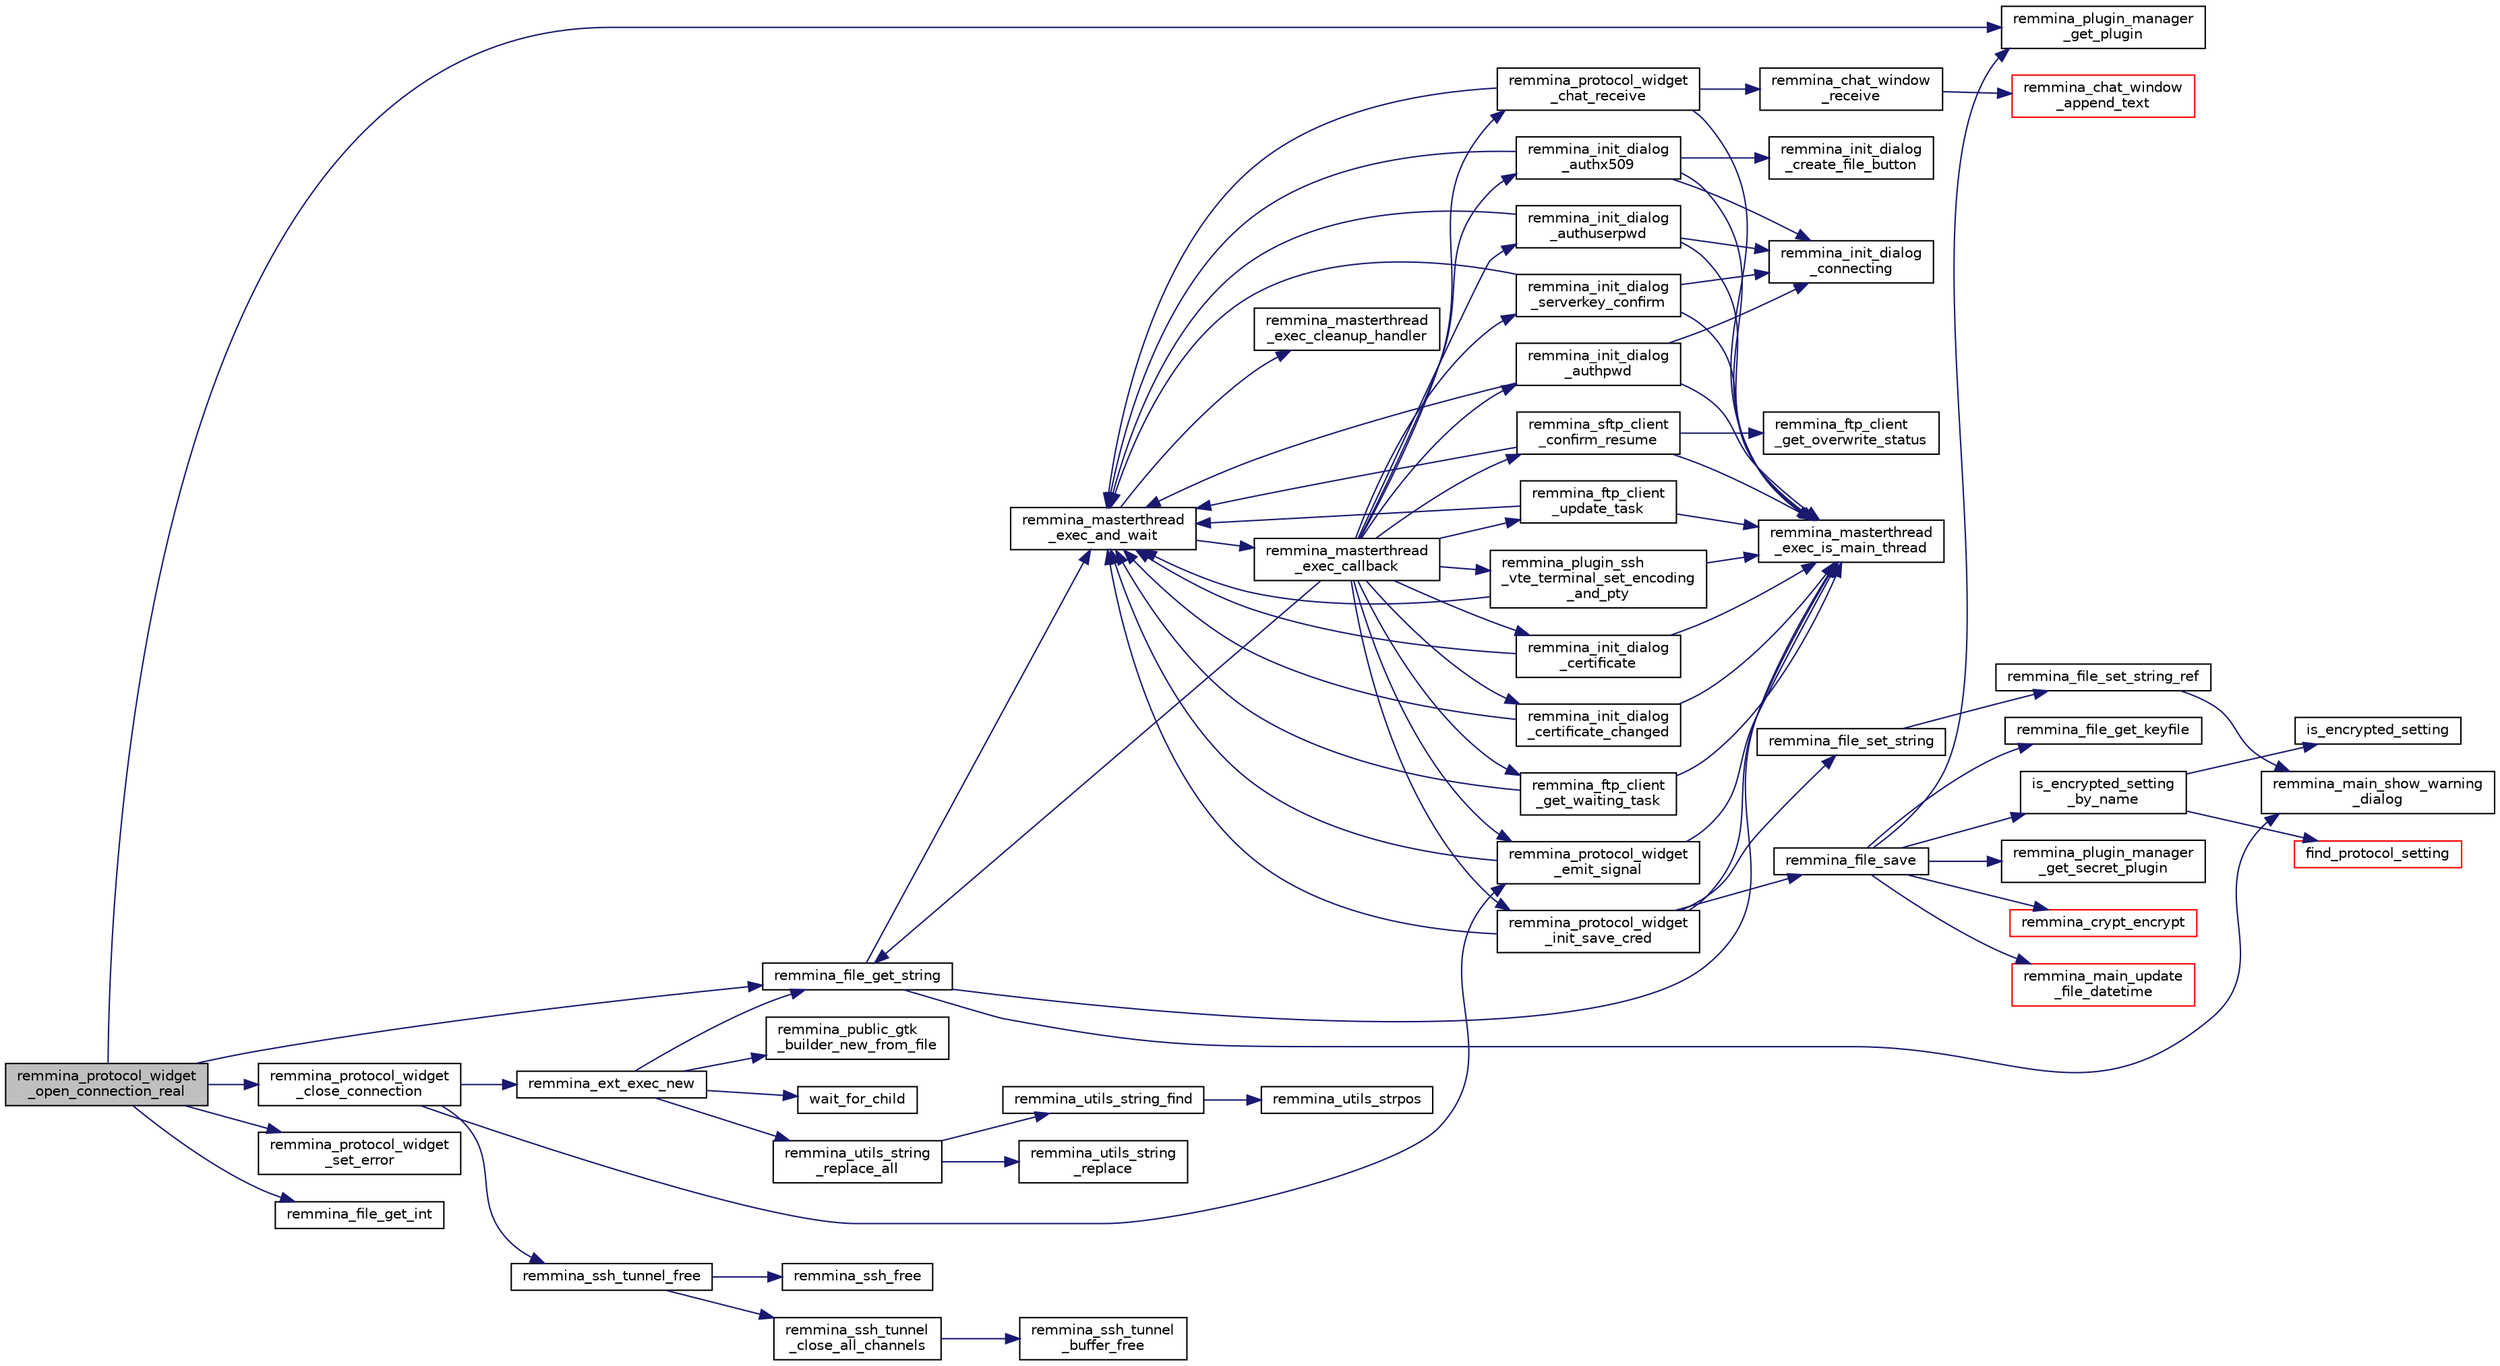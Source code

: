 digraph "remmina_protocol_widget_open_connection_real"
{
  edge [fontname="Helvetica",fontsize="10",labelfontname="Helvetica",labelfontsize="10"];
  node [fontname="Helvetica",fontsize="10",shape=record];
  rankdir="LR";
  Node3300 [label="remmina_protocol_widget\l_open_connection_real",height=0.2,width=0.4,color="black", fillcolor="grey75", style="filled", fontcolor="black"];
  Node3300 -> Node3301 [color="midnightblue",fontsize="10",style="solid",fontname="Helvetica"];
  Node3301 [label="remmina_plugin_manager\l_get_plugin",height=0.2,width=0.4,color="black", fillcolor="white", style="filled",URL="$remmina__plugin__manager_8c.html#a3872c8656a8a3d5147bcc603471c1932"];
  Node3300 -> Node3302 [color="midnightblue",fontsize="10",style="solid",fontname="Helvetica"];
  Node3302 [label="remmina_file_get_string",height=0.2,width=0.4,color="black", fillcolor="white", style="filled",URL="$remmina__file_8c.html#a8eb1b213d9d08c6ad13683ce05f4355e"];
  Node3302 -> Node3303 [color="midnightblue",fontsize="10",style="solid",fontname="Helvetica"];
  Node3303 [label="remmina_masterthread\l_exec_is_main_thread",height=0.2,width=0.4,color="black", fillcolor="white", style="filled",URL="$remmina__masterthread__exec_8c.html#a3a52e863a3a3da6da6bb5d36c13b7ff4"];
  Node3302 -> Node3304 [color="midnightblue",fontsize="10",style="solid",fontname="Helvetica"];
  Node3304 [label="remmina_masterthread\l_exec_and_wait",height=0.2,width=0.4,color="black", fillcolor="white", style="filled",URL="$remmina__masterthread__exec_8c.html#a14628c2470cac50e87916a70ea05c97d"];
  Node3304 -> Node3305 [color="midnightblue",fontsize="10",style="solid",fontname="Helvetica"];
  Node3305 [label="remmina_masterthread\l_exec_cleanup_handler",height=0.2,width=0.4,color="black", fillcolor="white", style="filled",URL="$remmina__masterthread__exec_8c.html#a94985f15fd0d27c037824ee90b0ecd3c"];
  Node3304 -> Node3306 [color="midnightblue",fontsize="10",style="solid",fontname="Helvetica"];
  Node3306 [label="remmina_masterthread\l_exec_callback",height=0.2,width=0.4,color="black", fillcolor="white", style="filled",URL="$remmina__masterthread__exec_8c.html#ae5c4d736f1856249c255430e010a179f"];
  Node3306 -> Node3307 [color="midnightblue",fontsize="10",style="solid",fontname="Helvetica"];
  Node3307 [label="remmina_protocol_widget\l_init_save_cred",height=0.2,width=0.4,color="black", fillcolor="white", style="filled",URL="$remmina__protocol__widget_8c.html#a7ac09ee83afa8a1a60cadf56b0ec83a6"];
  Node3307 -> Node3303 [color="midnightblue",fontsize="10",style="solid",fontname="Helvetica"];
  Node3307 -> Node3304 [color="midnightblue",fontsize="10",style="solid",fontname="Helvetica"];
  Node3307 -> Node3308 [color="midnightblue",fontsize="10",style="solid",fontname="Helvetica"];
  Node3308 [label="remmina_file_set_string",height=0.2,width=0.4,color="black", fillcolor="white", style="filled",URL="$remmina__file_8c.html#a85ca1ca2d0bf9ef29e490c6f4527a954"];
  Node3308 -> Node3309 [color="midnightblue",fontsize="10",style="solid",fontname="Helvetica"];
  Node3309 [label="remmina_file_set_string_ref",height=0.2,width=0.4,color="black", fillcolor="white", style="filled",URL="$remmina__file_8c.html#a74951c1067a1a5e1341f5e1c1206dec6"];
  Node3309 -> Node3310 [color="midnightblue",fontsize="10",style="solid",fontname="Helvetica"];
  Node3310 [label="remmina_main_show_warning\l_dialog",height=0.2,width=0.4,color="black", fillcolor="white", style="filled",URL="$remmina__main_8c.html#ad99b9c0bf2fa8c166a8b4a09e06ffdf7"];
  Node3307 -> Node3311 [color="midnightblue",fontsize="10",style="solid",fontname="Helvetica"];
  Node3311 [label="remmina_file_save",height=0.2,width=0.4,color="black", fillcolor="white", style="filled",URL="$remmina__file_8c.html#a8c893a5deec9bc446bd89cc9973416c7"];
  Node3311 -> Node3312 [color="midnightblue",fontsize="10",style="solid",fontname="Helvetica"];
  Node3312 [label="remmina_file_get_keyfile",height=0.2,width=0.4,color="black", fillcolor="white", style="filled",URL="$remmina__file_8c.html#a89ec355adbf6e03ad16d7faf810af46f"];
  Node3311 -> Node3301 [color="midnightblue",fontsize="10",style="solid",fontname="Helvetica"];
  Node3311 -> Node3313 [color="midnightblue",fontsize="10",style="solid",fontname="Helvetica"];
  Node3313 [label="remmina_plugin_manager\l_get_secret_plugin",height=0.2,width=0.4,color="black", fillcolor="white", style="filled",URL="$remmina__plugin__manager_8c.html#ad380a98f6624aa8c830015c8b428b7b4"];
  Node3311 -> Node3314 [color="midnightblue",fontsize="10",style="solid",fontname="Helvetica"];
  Node3314 [label="is_encrypted_setting\l_by_name",height=0.2,width=0.4,color="black", fillcolor="white", style="filled",URL="$remmina__file_8c.html#a72580559fa04082418a993fec4c77281"];
  Node3314 -> Node3315 [color="midnightblue",fontsize="10",style="solid",fontname="Helvetica"];
  Node3315 [label="find_protocol_setting",height=0.2,width=0.4,color="red", fillcolor="white", style="filled",URL="$remmina__file_8c.html#acc88ee6f5ba73bf9c3b05ab9368c952f"];
  Node3314 -> Node3317 [color="midnightblue",fontsize="10",style="solid",fontname="Helvetica"];
  Node3317 [label="is_encrypted_setting",height=0.2,width=0.4,color="black", fillcolor="white", style="filled",URL="$remmina__file_8c.html#a29920ae737817d3f6c673bacbbf11ca1"];
  Node3311 -> Node3318 [color="midnightblue",fontsize="10",style="solid",fontname="Helvetica"];
  Node3318 [label="remmina_crypt_encrypt",height=0.2,width=0.4,color="red", fillcolor="white", style="filled",URL="$remmina__crypt_8c.html#aa02cf0fed3eb68d6a89815c3ba3bf7b1"];
  Node3311 -> Node3320 [color="midnightblue",fontsize="10",style="solid",fontname="Helvetica"];
  Node3320 [label="remmina_main_update\l_file_datetime",height=0.2,width=0.4,color="red", fillcolor="white", style="filled",URL="$remmina__main_8c.html#a5ae0372dafe41f96a09097c07d1b270a"];
  Node3306 -> Node3353 [color="midnightblue",fontsize="10",style="solid",fontname="Helvetica"];
  Node3353 [label="remmina_protocol_widget\l_chat_receive",height=0.2,width=0.4,color="black", fillcolor="white", style="filled",URL="$remmina__protocol__widget_8c.html#ae2522242b3f39ee84ee8cf75170de0c0"];
  Node3353 -> Node3303 [color="midnightblue",fontsize="10",style="solid",fontname="Helvetica"];
  Node3353 -> Node3304 [color="midnightblue",fontsize="10",style="solid",fontname="Helvetica"];
  Node3353 -> Node3354 [color="midnightblue",fontsize="10",style="solid",fontname="Helvetica"];
  Node3354 [label="remmina_chat_window\l_receive",height=0.2,width=0.4,color="black", fillcolor="white", style="filled",URL="$remmina__chat__window_8c.html#a45724aed5474dd741563ffbf89237022"];
  Node3354 -> Node3355 [color="midnightblue",fontsize="10",style="solid",fontname="Helvetica"];
  Node3355 [label="remmina_chat_window\l_append_text",height=0.2,width=0.4,color="red", fillcolor="white", style="filled",URL="$remmina__chat__window_8c.html#adfffc86df4856aabe2593de07742985f"];
  Node3306 -> Node3302 [color="midnightblue",fontsize="10",style="solid",fontname="Helvetica"];
  Node3306 -> Node3357 [color="midnightblue",fontsize="10",style="solid",fontname="Helvetica"];
  Node3357 [label="remmina_init_dialog\l_serverkey_confirm",height=0.2,width=0.4,color="black", fillcolor="white", style="filled",URL="$remmina__init__dialog_8c.html#a11fba22fe5f7f85985e01b499a52e534"];
  Node3357 -> Node3303 [color="midnightblue",fontsize="10",style="solid",fontname="Helvetica"];
  Node3357 -> Node3304 [color="midnightblue",fontsize="10",style="solid",fontname="Helvetica"];
  Node3357 -> Node3358 [color="midnightblue",fontsize="10",style="solid",fontname="Helvetica"];
  Node3358 [label="remmina_init_dialog\l_connecting",height=0.2,width=0.4,color="black", fillcolor="white", style="filled",URL="$remmina__init__dialog_8c.html#a7602c5b714e02a10506977dd983e7446"];
  Node3306 -> Node3359 [color="midnightblue",fontsize="10",style="solid",fontname="Helvetica"];
  Node3359 [label="remmina_init_dialog\l_authpwd",height=0.2,width=0.4,color="black", fillcolor="white", style="filled",URL="$remmina__init__dialog_8c.html#a755fc90b41b65cd6106915ab501433fa"];
  Node3359 -> Node3303 [color="midnightblue",fontsize="10",style="solid",fontname="Helvetica"];
  Node3359 -> Node3304 [color="midnightblue",fontsize="10",style="solid",fontname="Helvetica"];
  Node3359 -> Node3358 [color="midnightblue",fontsize="10",style="solid",fontname="Helvetica"];
  Node3306 -> Node3360 [color="midnightblue",fontsize="10",style="solid",fontname="Helvetica"];
  Node3360 [label="remmina_init_dialog\l_authuserpwd",height=0.2,width=0.4,color="black", fillcolor="white", style="filled",URL="$remmina__init__dialog_8c.html#ad941f2348cd1752fc9d58c263690726c"];
  Node3360 -> Node3303 [color="midnightblue",fontsize="10",style="solid",fontname="Helvetica"];
  Node3360 -> Node3304 [color="midnightblue",fontsize="10",style="solid",fontname="Helvetica"];
  Node3360 -> Node3358 [color="midnightblue",fontsize="10",style="solid",fontname="Helvetica"];
  Node3306 -> Node3361 [color="midnightblue",fontsize="10",style="solid",fontname="Helvetica"];
  Node3361 [label="remmina_init_dialog\l_certificate",height=0.2,width=0.4,color="black", fillcolor="white", style="filled",URL="$remmina__init__dialog_8c.html#abd47233840e1eefc1d511bc4e153b98b"];
  Node3361 -> Node3303 [color="midnightblue",fontsize="10",style="solid",fontname="Helvetica"];
  Node3361 -> Node3304 [color="midnightblue",fontsize="10",style="solid",fontname="Helvetica"];
  Node3306 -> Node3362 [color="midnightblue",fontsize="10",style="solid",fontname="Helvetica"];
  Node3362 [label="remmina_init_dialog\l_certificate_changed",height=0.2,width=0.4,color="black", fillcolor="white", style="filled",URL="$remmina__init__dialog_8c.html#a07e0824fe19e8169d076878aca502fc8"];
  Node3362 -> Node3303 [color="midnightblue",fontsize="10",style="solid",fontname="Helvetica"];
  Node3362 -> Node3304 [color="midnightblue",fontsize="10",style="solid",fontname="Helvetica"];
  Node3306 -> Node3363 [color="midnightblue",fontsize="10",style="solid",fontname="Helvetica"];
  Node3363 [label="remmina_init_dialog\l_authx509",height=0.2,width=0.4,color="black", fillcolor="white", style="filled",URL="$remmina__init__dialog_8c.html#a022dc4f1c87b00dac294837358394ddf"];
  Node3363 -> Node3303 [color="midnightblue",fontsize="10",style="solid",fontname="Helvetica"];
  Node3363 -> Node3304 [color="midnightblue",fontsize="10",style="solid",fontname="Helvetica"];
  Node3363 -> Node3364 [color="midnightblue",fontsize="10",style="solid",fontname="Helvetica"];
  Node3364 [label="remmina_init_dialog\l_create_file_button",height=0.2,width=0.4,color="black", fillcolor="white", style="filled",URL="$remmina__init__dialog_8c.html#ad583daf796f4a3c43dbcce49ebcf240f"];
  Node3363 -> Node3358 [color="midnightblue",fontsize="10",style="solid",fontname="Helvetica"];
  Node3306 -> Node3365 [color="midnightblue",fontsize="10",style="solid",fontname="Helvetica"];
  Node3365 [label="remmina_ftp_client\l_update_task",height=0.2,width=0.4,color="black", fillcolor="white", style="filled",URL="$remmina__ftp__client_8c.html#ad96358f40ab056c91f796ddda886a1dd"];
  Node3365 -> Node3303 [color="midnightblue",fontsize="10",style="solid",fontname="Helvetica"];
  Node3365 -> Node3304 [color="midnightblue",fontsize="10",style="solid",fontname="Helvetica"];
  Node3306 -> Node3366 [color="midnightblue",fontsize="10",style="solid",fontname="Helvetica"];
  Node3366 [label="remmina_ftp_client\l_get_waiting_task",height=0.2,width=0.4,color="black", fillcolor="white", style="filled",URL="$remmina__ftp__client_8c.html#a33e4993b60c36eae89a6a0a943d28141"];
  Node3366 -> Node3303 [color="midnightblue",fontsize="10",style="solid",fontname="Helvetica"];
  Node3366 -> Node3304 [color="midnightblue",fontsize="10",style="solid",fontname="Helvetica"];
  Node3306 -> Node3367 [color="midnightblue",fontsize="10",style="solid",fontname="Helvetica"];
  Node3367 [label="remmina_protocol_widget\l_emit_signal",height=0.2,width=0.4,color="black", fillcolor="white", style="filled",URL="$remmina__protocol__widget_8c.html#ac3e5a7f14aef4adb2e57d35e9c180b3b"];
  Node3367 -> Node3303 [color="midnightblue",fontsize="10",style="solid",fontname="Helvetica"];
  Node3367 -> Node3304 [color="midnightblue",fontsize="10",style="solid",fontname="Helvetica"];
  Node3306 -> Node3368 [color="midnightblue",fontsize="10",style="solid",fontname="Helvetica"];
  Node3368 [label="remmina_sftp_client\l_confirm_resume",height=0.2,width=0.4,color="black", fillcolor="white", style="filled",URL="$remmina__sftp__client_8c.html#a138904893cb9c7f6535b8dfc7ba17e33"];
  Node3368 -> Node3369 [color="midnightblue",fontsize="10",style="solid",fontname="Helvetica"];
  Node3369 [label="remmina_ftp_client\l_get_overwrite_status",height=0.2,width=0.4,color="black", fillcolor="white", style="filled",URL="$remmina__ftp__client_8c.html#a20d0575c04eb24553aeba7d0316e7a2e"];
  Node3368 -> Node3303 [color="midnightblue",fontsize="10",style="solid",fontname="Helvetica"];
  Node3368 -> Node3304 [color="midnightblue",fontsize="10",style="solid",fontname="Helvetica"];
  Node3306 -> Node3370 [color="midnightblue",fontsize="10",style="solid",fontname="Helvetica"];
  Node3370 [label="remmina_plugin_ssh\l_vte_terminal_set_encoding\l_and_pty",height=0.2,width=0.4,color="black", fillcolor="white", style="filled",URL="$remmina__ssh__plugin_8c.html#adc8e3776e67abca9ab913bc33172e4ce"];
  Node3370 -> Node3303 [color="midnightblue",fontsize="10",style="solid",fontname="Helvetica"];
  Node3370 -> Node3304 [color="midnightblue",fontsize="10",style="solid",fontname="Helvetica"];
  Node3302 -> Node3310 [color="midnightblue",fontsize="10",style="solid",fontname="Helvetica"];
  Node3300 -> Node3371 [color="midnightblue",fontsize="10",style="solid",fontname="Helvetica"];
  Node3371 [label="remmina_protocol_widget\l_set_error",height=0.2,width=0.4,color="black", fillcolor="white", style="filled",URL="$remmina__protocol__widget_8c.html#a95088334da86faf9520383629fff48af"];
  Node3300 -> Node3372 [color="midnightblue",fontsize="10",style="solid",fontname="Helvetica"];
  Node3372 [label="remmina_protocol_widget\l_close_connection",height=0.2,width=0.4,color="black", fillcolor="white", style="filled",URL="$remmina__protocol__widget_8c.html#a326a430fe4d298e3564d9fd5b7945a82"];
  Node3372 -> Node3367 [color="midnightblue",fontsize="10",style="solid",fontname="Helvetica"];
  Node3372 -> Node3373 [color="midnightblue",fontsize="10",style="solid",fontname="Helvetica"];
  Node3373 [label="remmina_ssh_tunnel_free",height=0.2,width=0.4,color="black", fillcolor="white", style="filled",URL="$remmina__ssh_8c.html#a223f8dd7a678bcec2ece40a2d8f7ea06"];
  Node3373 -> Node3374 [color="midnightblue",fontsize="10",style="solid",fontname="Helvetica"];
  Node3374 [label="remmina_ssh_tunnel\l_close_all_channels",height=0.2,width=0.4,color="black", fillcolor="white", style="filled",URL="$remmina__ssh_8c.html#a0a0aff99448b4eec63bf11d7a4bb9ab7"];
  Node3374 -> Node3375 [color="midnightblue",fontsize="10",style="solid",fontname="Helvetica"];
  Node3375 [label="remmina_ssh_tunnel\l_buffer_free",height=0.2,width=0.4,color="black", fillcolor="white", style="filled",URL="$remmina__ssh_8c.html#a2dc66f410992afe4c2b9ad5bda770d6c"];
  Node3373 -> Node3376 [color="midnightblue",fontsize="10",style="solid",fontname="Helvetica"];
  Node3376 [label="remmina_ssh_free",height=0.2,width=0.4,color="black", fillcolor="white", style="filled",URL="$remmina__ssh_8c.html#acdb9f57d2f9b47913715a8d8a0ea0c02"];
  Node3372 -> Node3377 [color="midnightblue",fontsize="10",style="solid",fontname="Helvetica"];
  Node3377 [label="remmina_ext_exec_new",height=0.2,width=0.4,color="black", fillcolor="white", style="filled",URL="$remmina__ext__exec_8c.html#a7c81795162a70d06294fdf935ea210d7"];
  Node3377 -> Node3302 [color="midnightblue",fontsize="10",style="solid",fontname="Helvetica"];
  Node3377 -> Node3378 [color="midnightblue",fontsize="10",style="solid",fontname="Helvetica"];
  Node3378 [label="remmina_utils_string\l_replace_all",height=0.2,width=0.4,color="black", fillcolor="white", style="filled",URL="$remmina__utils_8c.html#ac804e6111e538ee2fa425b8b6fd1fb66",tooltip="Replaces all occurrences of needle in haystack with replace. "];
  Node3378 -> Node3379 [color="midnightblue",fontsize="10",style="solid",fontname="Helvetica"];
  Node3379 [label="remmina_utils_string_find",height=0.2,width=0.4,color="black", fillcolor="white", style="filled",URL="$remmina__utils_8c.html#a75eb5f79df692dfe4db221d03a5fa355"];
  Node3379 -> Node3380 [color="midnightblue",fontsize="10",style="solid",fontname="Helvetica"];
  Node3380 [label="remmina_utils_strpos",height=0.2,width=0.4,color="black", fillcolor="white", style="filled",URL="$remmina__utils_8c.html#ae4318060ee81f8fbd907904892dd71d3"];
  Node3378 -> Node3381 [color="midnightblue",fontsize="10",style="solid",fontname="Helvetica"];
  Node3381 [label="remmina_utils_string\l_replace",height=0.2,width=0.4,color="black", fillcolor="white", style="filled",URL="$remmina__utils_8c.html#aa6859a61aa28f46591750c9afdef66f4"];
  Node3377 -> Node3382 [color="midnightblue",fontsize="10",style="solid",fontname="Helvetica"];
  Node3382 [label="remmina_public_gtk\l_builder_new_from_file",height=0.2,width=0.4,color="black", fillcolor="white", style="filled",URL="$remmina__public_8c.html#a3031598a6e4f67d1519d8e5afba7da41"];
  Node3377 -> Node3383 [color="midnightblue",fontsize="10",style="solid",fontname="Helvetica"];
  Node3383 [label="wait_for_child",height=0.2,width=0.4,color="black", fillcolor="white", style="filled",URL="$remmina__ext__exec_8c.html#aa063217311c67408819a2c1b86ff92dd"];
  Node3300 -> Node3343 [color="midnightblue",fontsize="10",style="solid",fontname="Helvetica"];
  Node3343 [label="remmina_file_get_int",height=0.2,width=0.4,color="black", fillcolor="white", style="filled",URL="$remmina__file_8c.html#a4884356c195dcfb4ceacf641a1e74e66"];
}
